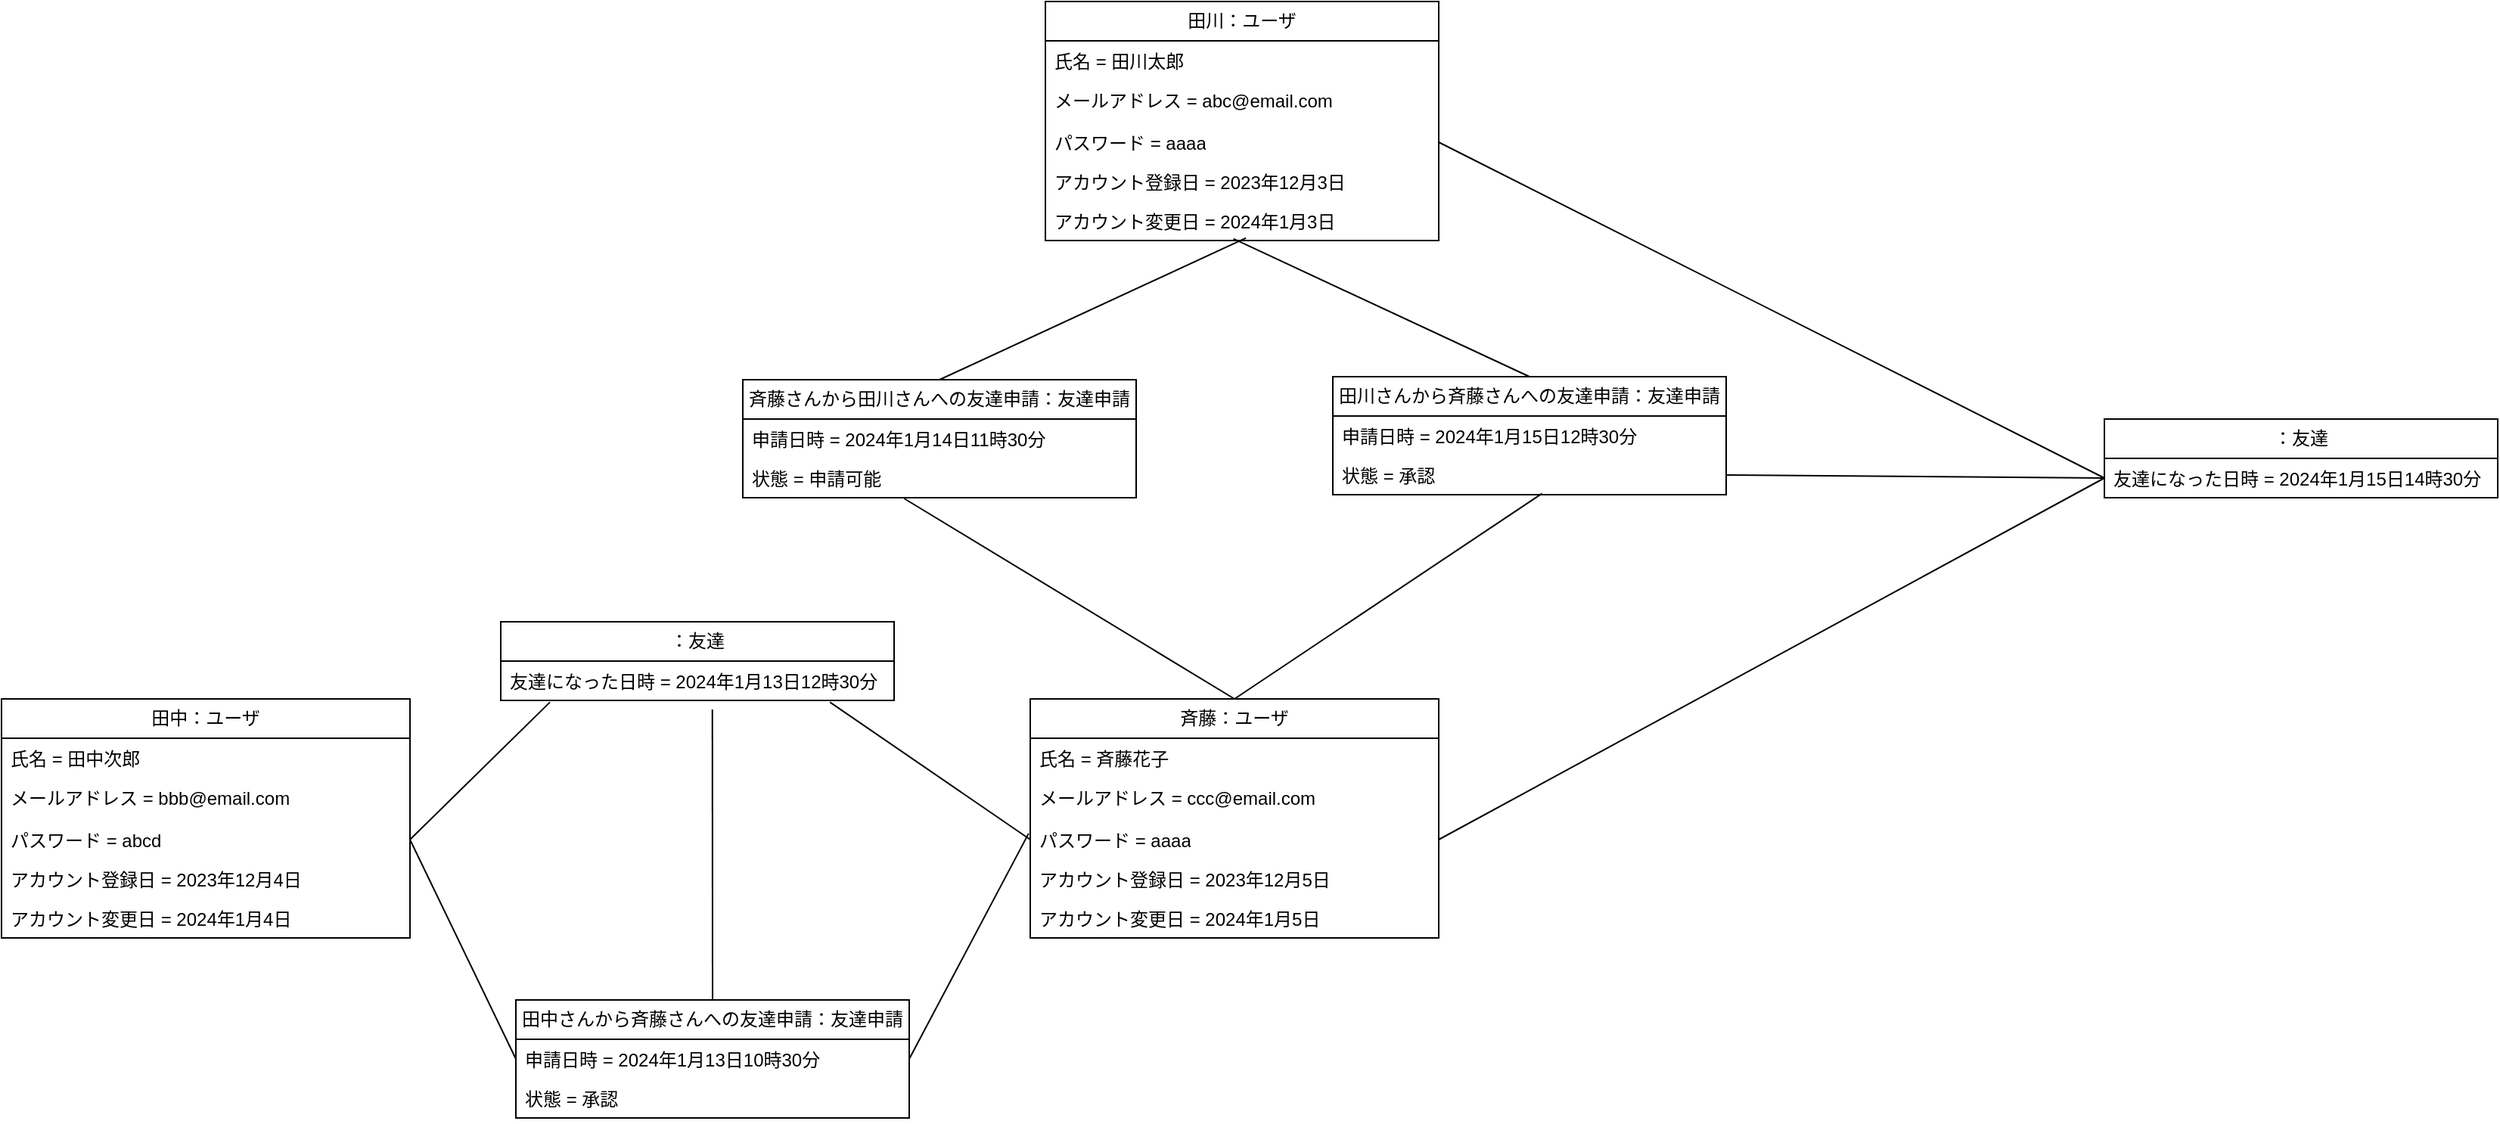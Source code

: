 <mxfile version="22.1.11" type="device">
  <diagram name="ページ1" id="yKGSKwx2iApxRbMb-iql">
    <mxGraphModel dx="1834" dy="1591" grid="1" gridSize="10" guides="1" tooltips="1" connect="1" arrows="1" fold="1" page="0" pageScale="1" pageWidth="827" pageHeight="1169" math="0" shadow="0">
      <root>
        <mxCell id="0" />
        <mxCell id="1" parent="0" />
        <mxCell id="5jU9OnGaMAhgYZFJMl4r-13" style="edgeStyle=none;curved=1;rounded=0;orthogonalLoop=1;jettySize=auto;html=1;exitX=0.5;exitY=0;exitDx=0;exitDy=0;entryX=0.538;entryY=1.231;entryDx=0;entryDy=0;fontSize=12;startSize=8;endSize=8;entryPerimeter=0;endArrow=none;endFill=0;" edge="1" parent="1" source="u8juwu7gdZ8zy1GhN_T0-1" target="5jU9OnGaMAhgYZFJMl4r-25">
          <mxGeometry relative="1" as="geometry">
            <mxPoint x="380" y="-170" as="targetPoint" />
          </mxGeometry>
        </mxCell>
        <mxCell id="u8juwu7gdZ8zy1GhN_T0-1" value="田中さんから斉藤さんへの友達申請：友達申請" style="swimlane;fontStyle=0;childLayout=stackLayout;horizontal=1;startSize=26;fillColor=none;horizontalStack=0;resizeParent=1;resizeParentMax=0;resizeLast=0;collapsible=1;marginBottom=0;whiteSpace=wrap;html=1;" parent="1" vertex="1">
          <mxGeometry x="250" y="-40" width="260" height="78" as="geometry" />
        </mxCell>
        <mxCell id="u8juwu7gdZ8zy1GhN_T0-2" value="申請日時 =&amp;nbsp;2024年1月13日10時30分" style="text;strokeColor=none;fillColor=none;align=left;verticalAlign=top;spacingLeft=4;spacingRight=4;overflow=hidden;rotatable=0;points=[[0,0.5],[1,0.5]];portConstraint=eastwest;whiteSpace=wrap;html=1;" parent="u8juwu7gdZ8zy1GhN_T0-1" vertex="1">
          <mxGeometry y="26" width="260" height="26" as="geometry" />
        </mxCell>
        <mxCell id="u8juwu7gdZ8zy1GhN_T0-3" value="状態 = 承認" style="text;strokeColor=none;fillColor=none;align=left;verticalAlign=top;spacingLeft=4;spacingRight=4;overflow=hidden;rotatable=0;points=[[0,0.5],[1,0.5]];portConstraint=eastwest;whiteSpace=wrap;html=1;" parent="u8juwu7gdZ8zy1GhN_T0-1" vertex="1">
          <mxGeometry y="52" width="260" height="26" as="geometry" />
        </mxCell>
        <mxCell id="u8juwu7gdZ8zy1GhN_T0-6" value="田中：ユーザ" style="swimlane;fontStyle=0;childLayout=stackLayout;horizontal=1;startSize=26;fillColor=none;horizontalStack=0;resizeParent=1;resizeParentMax=0;resizeLast=0;collapsible=1;marginBottom=0;whiteSpace=wrap;html=1;" parent="1" vertex="1">
          <mxGeometry x="-90" y="-239" width="270" height="158" as="geometry" />
        </mxCell>
        <mxCell id="u8juwu7gdZ8zy1GhN_T0-7" value="氏名 = 田中次郎" style="text;strokeColor=none;fillColor=none;align=left;verticalAlign=top;spacingLeft=4;spacingRight=4;overflow=hidden;rotatable=0;points=[[0,0.5],[1,0.5]];portConstraint=eastwest;whiteSpace=wrap;html=1;" parent="u8juwu7gdZ8zy1GhN_T0-6" vertex="1">
          <mxGeometry y="26" width="270" height="26" as="geometry" />
        </mxCell>
        <mxCell id="u8juwu7gdZ8zy1GhN_T0-8" value="メールアドレス = bbb@email.com" style="text;strokeColor=none;fillColor=none;align=left;verticalAlign=top;spacingLeft=4;spacingRight=4;overflow=hidden;rotatable=0;points=[[0,0.5],[1,0.5]];portConstraint=eastwest;whiteSpace=wrap;html=1;" parent="u8juwu7gdZ8zy1GhN_T0-6" vertex="1">
          <mxGeometry y="52" width="270" height="28" as="geometry" />
        </mxCell>
        <mxCell id="u8juwu7gdZ8zy1GhN_T0-9" value="パスワード = abcd" style="text;strokeColor=none;fillColor=none;align=left;verticalAlign=top;spacingLeft=4;spacingRight=4;overflow=hidden;rotatable=0;points=[[0,0.5],[1,0.5]];portConstraint=eastwest;whiteSpace=wrap;html=1;" parent="u8juwu7gdZ8zy1GhN_T0-6" vertex="1">
          <mxGeometry y="80" width="270" height="26" as="geometry" />
        </mxCell>
        <mxCell id="u8juwu7gdZ8zy1GhN_T0-10" value="アカウント登録日 = 2023年12月4日" style="text;strokeColor=none;fillColor=none;align=left;verticalAlign=top;spacingLeft=4;spacingRight=4;overflow=hidden;rotatable=0;points=[[0,0.5],[1,0.5]];portConstraint=eastwest;whiteSpace=wrap;html=1;" parent="u8juwu7gdZ8zy1GhN_T0-6" vertex="1">
          <mxGeometry y="106" width="270" height="26" as="geometry" />
        </mxCell>
        <mxCell id="u8juwu7gdZ8zy1GhN_T0-11" value="アカウント変更日 = 2024年1月4日" style="text;strokeColor=none;fillColor=none;align=left;verticalAlign=top;spacingLeft=4;spacingRight=4;overflow=hidden;rotatable=0;points=[[0,0.5],[1,0.5]];portConstraint=eastwest;whiteSpace=wrap;html=1;" parent="u8juwu7gdZ8zy1GhN_T0-6" vertex="1">
          <mxGeometry y="132" width="270" height="26" as="geometry" />
        </mxCell>
        <mxCell id="u8juwu7gdZ8zy1GhN_T0-12" value="斉藤：ユーザ" style="swimlane;fontStyle=0;childLayout=stackLayout;horizontal=1;startSize=26;fillColor=none;horizontalStack=0;resizeParent=1;resizeParentMax=0;resizeLast=0;collapsible=1;marginBottom=0;whiteSpace=wrap;html=1;" parent="1" vertex="1">
          <mxGeometry x="590" y="-239" width="270" height="158" as="geometry" />
        </mxCell>
        <mxCell id="u8juwu7gdZ8zy1GhN_T0-13" value="氏名 = 斉藤花子" style="text;strokeColor=none;fillColor=none;align=left;verticalAlign=top;spacingLeft=4;spacingRight=4;overflow=hidden;rotatable=0;points=[[0,0.5],[1,0.5]];portConstraint=eastwest;whiteSpace=wrap;html=1;" parent="u8juwu7gdZ8zy1GhN_T0-12" vertex="1">
          <mxGeometry y="26" width="270" height="26" as="geometry" />
        </mxCell>
        <mxCell id="u8juwu7gdZ8zy1GhN_T0-14" value="メールアドレス = ccc@email.com" style="text;strokeColor=none;fillColor=none;align=left;verticalAlign=top;spacingLeft=4;spacingRight=4;overflow=hidden;rotatable=0;points=[[0,0.5],[1,0.5]];portConstraint=eastwest;whiteSpace=wrap;html=1;" parent="u8juwu7gdZ8zy1GhN_T0-12" vertex="1">
          <mxGeometry y="52" width="270" height="28" as="geometry" />
        </mxCell>
        <mxCell id="u8juwu7gdZ8zy1GhN_T0-15" value="パスワード = aaaa" style="text;strokeColor=none;fillColor=none;align=left;verticalAlign=top;spacingLeft=4;spacingRight=4;overflow=hidden;rotatable=0;points=[[0,0.5],[1,0.5]];portConstraint=eastwest;whiteSpace=wrap;html=1;" parent="u8juwu7gdZ8zy1GhN_T0-12" vertex="1">
          <mxGeometry y="80" width="270" height="26" as="geometry" />
        </mxCell>
        <mxCell id="u8juwu7gdZ8zy1GhN_T0-16" value="アカウント登録日 = 2023年12月5日" style="text;strokeColor=none;fillColor=none;align=left;verticalAlign=top;spacingLeft=4;spacingRight=4;overflow=hidden;rotatable=0;points=[[0,0.5],[1,0.5]];portConstraint=eastwest;whiteSpace=wrap;html=1;" parent="u8juwu7gdZ8zy1GhN_T0-12" vertex="1">
          <mxGeometry y="106" width="270" height="26" as="geometry" />
        </mxCell>
        <mxCell id="u8juwu7gdZ8zy1GhN_T0-17" value="アカウント変更日 = 2024年1月5日" style="text;strokeColor=none;fillColor=none;align=left;verticalAlign=top;spacingLeft=4;spacingRight=4;overflow=hidden;rotatable=0;points=[[0,0.5],[1,0.5]];portConstraint=eastwest;whiteSpace=wrap;html=1;" parent="u8juwu7gdZ8zy1GhN_T0-12" vertex="1">
          <mxGeometry y="132" width="270" height="26" as="geometry" />
        </mxCell>
        <mxCell id="u8juwu7gdZ8zy1GhN_T0-18" style="edgeStyle=none;curved=1;rounded=0;orthogonalLoop=1;jettySize=auto;html=1;exitX=1;exitY=0.5;exitDx=0;exitDy=0;entryX=0;entryY=0.5;entryDx=0;entryDy=0;fontSize=12;startSize=8;endSize=8;endArrow=none;endFill=0;" parent="1" source="u8juwu7gdZ8zy1GhN_T0-9" target="u8juwu7gdZ8zy1GhN_T0-2" edge="1">
          <mxGeometry relative="1" as="geometry" />
        </mxCell>
        <mxCell id="u8juwu7gdZ8zy1GhN_T0-19" style="edgeStyle=none;curved=1;rounded=0;orthogonalLoop=1;jettySize=auto;html=1;exitX=1;exitY=0.5;exitDx=0;exitDy=0;entryX=-0.004;entryY=0.344;entryDx=0;entryDy=0;entryPerimeter=0;fontSize=12;startSize=8;endSize=8;endArrow=none;endFill=0;" parent="1" source="u8juwu7gdZ8zy1GhN_T0-2" target="u8juwu7gdZ8zy1GhN_T0-15" edge="1">
          <mxGeometry relative="1" as="geometry" />
        </mxCell>
        <mxCell id="t8nr99b3wxwpr4dsEBpK-1" value="田川：ユーザ" style="swimlane;fontStyle=0;childLayout=stackLayout;horizontal=1;startSize=26;fillColor=none;horizontalStack=0;resizeParent=1;resizeParentMax=0;resizeLast=0;collapsible=1;marginBottom=0;whiteSpace=wrap;html=1;" parent="1" vertex="1">
          <mxGeometry x="600" y="-700" width="260" height="158" as="geometry" />
        </mxCell>
        <mxCell id="t8nr99b3wxwpr4dsEBpK-2" value="氏名 = 田川太郎" style="text;strokeColor=none;fillColor=none;align=left;verticalAlign=top;spacingLeft=4;spacingRight=4;overflow=hidden;rotatable=0;points=[[0,0.5],[1,0.5]];portConstraint=eastwest;whiteSpace=wrap;html=1;" parent="t8nr99b3wxwpr4dsEBpK-1" vertex="1">
          <mxGeometry y="26" width="260" height="26" as="geometry" />
        </mxCell>
        <mxCell id="t8nr99b3wxwpr4dsEBpK-3" value="メールアドレス = abc@email.com" style="text;strokeColor=none;fillColor=none;align=left;verticalAlign=top;spacingLeft=4;spacingRight=4;overflow=hidden;rotatable=0;points=[[0,0.5],[1,0.5]];portConstraint=eastwest;whiteSpace=wrap;html=1;" parent="t8nr99b3wxwpr4dsEBpK-1" vertex="1">
          <mxGeometry y="52" width="260" height="28" as="geometry" />
        </mxCell>
        <mxCell id="t8nr99b3wxwpr4dsEBpK-4" value="パスワード = aaaa" style="text;strokeColor=none;fillColor=none;align=left;verticalAlign=top;spacingLeft=4;spacingRight=4;overflow=hidden;rotatable=0;points=[[0,0.5],[1,0.5]];portConstraint=eastwest;whiteSpace=wrap;html=1;" parent="t8nr99b3wxwpr4dsEBpK-1" vertex="1">
          <mxGeometry y="80" width="260" height="26" as="geometry" />
        </mxCell>
        <mxCell id="t8nr99b3wxwpr4dsEBpK-5" value="アカウント登録日 = 2023年12月3日" style="text;strokeColor=none;fillColor=none;align=left;verticalAlign=top;spacingLeft=4;spacingRight=4;overflow=hidden;rotatable=0;points=[[0,0.5],[1,0.5]];portConstraint=eastwest;whiteSpace=wrap;html=1;" parent="t8nr99b3wxwpr4dsEBpK-1" vertex="1">
          <mxGeometry y="106" width="260" height="26" as="geometry" />
        </mxCell>
        <mxCell id="t8nr99b3wxwpr4dsEBpK-6" value="アカウント変更日 = 2024年1月3日" style="text;strokeColor=none;fillColor=none;align=left;verticalAlign=top;spacingLeft=4;spacingRight=4;overflow=hidden;rotatable=0;points=[[0,0.5],[1,0.5]];portConstraint=eastwest;whiteSpace=wrap;html=1;" parent="t8nr99b3wxwpr4dsEBpK-1" vertex="1">
          <mxGeometry y="132" width="260" height="26" as="geometry" />
        </mxCell>
        <mxCell id="t8nr99b3wxwpr4dsEBpK-7" value="田川さんから斉藤さんへの友達申請：友達申請" style="swimlane;fontStyle=0;childLayout=stackLayout;horizontal=1;startSize=26;fillColor=none;horizontalStack=0;resizeParent=1;resizeParentMax=0;resizeLast=0;collapsible=1;marginBottom=0;whiteSpace=wrap;html=1;" parent="1" vertex="1">
          <mxGeometry x="790" y="-452" width="260" height="78" as="geometry" />
        </mxCell>
        <mxCell id="t8nr99b3wxwpr4dsEBpK-8" value="申請日時 =&amp;nbsp;2024年1月15日12時30分" style="text;strokeColor=none;fillColor=none;align=left;verticalAlign=top;spacingLeft=4;spacingRight=4;overflow=hidden;rotatable=0;points=[[0,0.5],[1,0.5]];portConstraint=eastwest;whiteSpace=wrap;html=1;" parent="t8nr99b3wxwpr4dsEBpK-7" vertex="1">
          <mxGeometry y="26" width="260" height="26" as="geometry" />
        </mxCell>
        <mxCell id="t8nr99b3wxwpr4dsEBpK-9" value="状態 = 承認" style="text;strokeColor=none;fillColor=none;align=left;verticalAlign=top;spacingLeft=4;spacingRight=4;overflow=hidden;rotatable=0;points=[[0,0.5],[1,0.5]];portConstraint=eastwest;whiteSpace=wrap;html=1;" parent="t8nr99b3wxwpr4dsEBpK-7" vertex="1">
          <mxGeometry y="52" width="260" height="26" as="geometry" />
        </mxCell>
        <mxCell id="t8nr99b3wxwpr4dsEBpK-12" value="斉藤さんから田川さんへの友達申請：友達申請" style="swimlane;fontStyle=0;childLayout=stackLayout;horizontal=1;startSize=26;fillColor=none;horizontalStack=0;resizeParent=1;resizeParentMax=0;resizeLast=0;collapsible=1;marginBottom=0;whiteSpace=wrap;html=1;" parent="1" vertex="1">
          <mxGeometry x="400" y="-450" width="260" height="78" as="geometry" />
        </mxCell>
        <mxCell id="t8nr99b3wxwpr4dsEBpK-13" value="申請日時 =&amp;nbsp;2024年1月14日11時30分" style="text;strokeColor=none;fillColor=none;align=left;verticalAlign=top;spacingLeft=4;spacingRight=4;overflow=hidden;rotatable=0;points=[[0,0.5],[1,0.5]];portConstraint=eastwest;whiteSpace=wrap;html=1;" parent="t8nr99b3wxwpr4dsEBpK-12" vertex="1">
          <mxGeometry y="26" width="260" height="26" as="geometry" />
        </mxCell>
        <mxCell id="t8nr99b3wxwpr4dsEBpK-14" value="状態 = 申請可能" style="text;strokeColor=none;fillColor=none;align=left;verticalAlign=top;spacingLeft=4;spacingRight=4;overflow=hidden;rotatable=0;points=[[0,0.5],[1,0.5]];portConstraint=eastwest;whiteSpace=wrap;html=1;" parent="t8nr99b3wxwpr4dsEBpK-12" vertex="1">
          <mxGeometry y="52" width="260" height="26" as="geometry" />
        </mxCell>
        <mxCell id="t8nr99b3wxwpr4dsEBpK-17" style="edgeStyle=none;curved=1;rounded=0;orthogonalLoop=1;jettySize=auto;html=1;exitX=0.5;exitY=0;exitDx=0;exitDy=0;entryX=0.41;entryY=1.019;entryDx=0;entryDy=0;entryPerimeter=0;fontSize=12;startSize=8;endSize=8;endArrow=none;endFill=0;" parent="1" source="u8juwu7gdZ8zy1GhN_T0-12" target="t8nr99b3wxwpr4dsEBpK-14" edge="1">
          <mxGeometry relative="1" as="geometry">
            <mxPoint x="513.62" y="-346.572" as="targetPoint" />
          </mxGeometry>
        </mxCell>
        <mxCell id="t8nr99b3wxwpr4dsEBpK-18" style="edgeStyle=none;curved=1;rounded=0;orthogonalLoop=1;jettySize=auto;html=1;exitX=0.5;exitY=0;exitDx=0;exitDy=0;entryX=0.532;entryY=0.968;entryDx=0;entryDy=0;entryPerimeter=0;fontSize=12;startSize=8;endSize=8;endArrow=none;endFill=0;" parent="1" source="u8juwu7gdZ8zy1GhN_T0-12" target="t8nr99b3wxwpr4dsEBpK-9" edge="1">
          <mxGeometry relative="1" as="geometry">
            <mxPoint x="930.14" y="-348.286" as="targetPoint" />
          </mxGeometry>
        </mxCell>
        <mxCell id="t8nr99b3wxwpr4dsEBpK-19" style="edgeStyle=none;curved=1;rounded=0;orthogonalLoop=1;jettySize=auto;html=1;exitX=0.5;exitY=0;exitDx=0;exitDy=0;fontSize=12;startSize=8;endSize=8;endArrow=none;endFill=0;entryX=0.478;entryY=0.955;entryDx=0;entryDy=0;entryPerimeter=0;" parent="1" source="t8nr99b3wxwpr4dsEBpK-7" target="t8nr99b3wxwpr4dsEBpK-6" edge="1">
          <mxGeometry relative="1" as="geometry">
            <mxPoint x="730" y="-540" as="targetPoint" />
          </mxGeometry>
        </mxCell>
        <mxCell id="t8nr99b3wxwpr4dsEBpK-20" style="edgeStyle=none;curved=1;rounded=0;orthogonalLoop=1;jettySize=auto;html=1;exitX=0.5;exitY=0;exitDx=0;exitDy=0;entryX=0.51;entryY=0.936;entryDx=0;entryDy=0;entryPerimeter=0;fontSize=12;startSize=8;endSize=8;endArrow=none;endFill=0;" parent="1" source="t8nr99b3wxwpr4dsEBpK-12" target="t8nr99b3wxwpr4dsEBpK-6" edge="1">
          <mxGeometry relative="1" as="geometry" />
        </mxCell>
        <mxCell id="5jU9OnGaMAhgYZFJMl4r-5" style="edgeStyle=none;curved=1;rounded=0;orthogonalLoop=1;jettySize=auto;html=1;exitX=1;exitY=0.5;exitDx=0;exitDy=0;entryX=0;entryY=0.5;entryDx=0;entryDy=0;fontSize=12;startSize=8;endSize=8;endArrow=none;endFill=0;" edge="1" parent="1" source="t8nr99b3wxwpr4dsEBpK-4" target="5jU9OnGaMAhgYZFJMl4r-21">
          <mxGeometry relative="1" as="geometry">
            <mxPoint x="1290" y="-411" as="targetPoint" />
          </mxGeometry>
        </mxCell>
        <mxCell id="5jU9OnGaMAhgYZFJMl4r-6" style="edgeStyle=none;curved=1;rounded=0;orthogonalLoop=1;jettySize=auto;html=1;exitX=1;exitY=0.5;exitDx=0;exitDy=0;fontSize=12;startSize=8;endSize=8;entryX=0;entryY=0.5;entryDx=0;entryDy=0;endArrow=none;endFill=0;" edge="1" parent="1" source="u8juwu7gdZ8zy1GhN_T0-15" target="5jU9OnGaMAhgYZFJMl4r-21">
          <mxGeometry relative="1" as="geometry">
            <mxPoint x="1283.33" y="-405.34" as="targetPoint" />
          </mxGeometry>
        </mxCell>
        <mxCell id="5jU9OnGaMAhgYZFJMl4r-8" style="edgeStyle=none;curved=1;rounded=0;orthogonalLoop=1;jettySize=auto;html=1;exitX=1;exitY=0.5;exitDx=0;exitDy=0;entryX=0;entryY=0.5;entryDx=0;entryDy=0;fontSize=12;startSize=8;endSize=8;endArrow=none;endFill=0;" edge="1" parent="1" source="t8nr99b3wxwpr4dsEBpK-9" target="5jU9OnGaMAhgYZFJMl4r-21">
          <mxGeometry relative="1" as="geometry">
            <mxPoint x="1290" y="-411" as="targetPoint" />
          </mxGeometry>
        </mxCell>
        <mxCell id="5jU9OnGaMAhgYZFJMl4r-15" style="edgeStyle=none;curved=1;rounded=0;orthogonalLoop=1;jettySize=auto;html=1;exitX=1;exitY=0.5;exitDx=0;exitDy=0;entryX=0.125;entryY=1.045;entryDx=0;entryDy=0;entryPerimeter=0;fontSize=12;startSize=8;endSize=8;endArrow=none;endFill=0;" edge="1" parent="1" source="u8juwu7gdZ8zy1GhN_T0-9" target="5jU9OnGaMAhgYZFJMl4r-25">
          <mxGeometry relative="1" as="geometry">
            <mxPoint x="243.32" y="-170.66" as="targetPoint" />
          </mxGeometry>
        </mxCell>
        <mxCell id="5jU9OnGaMAhgYZFJMl4r-16" style="edgeStyle=none;curved=1;rounded=0;orthogonalLoop=1;jettySize=auto;html=1;exitX=0;exitY=0.5;exitDx=0;exitDy=0;fontSize=12;startSize=8;endSize=8;entryX=0.837;entryY=1.045;entryDx=0;entryDy=0;entryPerimeter=0;endArrow=none;endFill=0;" edge="1" parent="1" source="u8juwu7gdZ8zy1GhN_T0-15" target="5jU9OnGaMAhgYZFJMl4r-25">
          <mxGeometry relative="1" as="geometry">
            <mxPoint x="460.769" y="-170" as="targetPoint" />
          </mxGeometry>
        </mxCell>
        <mxCell id="5jU9OnGaMAhgYZFJMl4r-17" value="：友達" style="swimlane;fontStyle=0;childLayout=stackLayout;horizontal=1;startSize=26;fillColor=none;horizontalStack=0;resizeParent=1;resizeParentMax=0;resizeLast=0;collapsible=1;marginBottom=0;whiteSpace=wrap;html=1;" vertex="1" parent="1">
          <mxGeometry x="1300" y="-424" width="260" height="52" as="geometry" />
        </mxCell>
        <mxCell id="5jU9OnGaMAhgYZFJMl4r-21" value="友達になった日時 =&amp;nbsp;2024年1月15日14時30分" style="text;strokeColor=none;fillColor=none;align=left;verticalAlign=top;spacingLeft=4;spacingRight=4;overflow=hidden;rotatable=0;points=[[0,0.5],[1,0.5]];portConstraint=eastwest;whiteSpace=wrap;html=1;" vertex="1" parent="5jU9OnGaMAhgYZFJMl4r-17">
          <mxGeometry y="26" width="260" height="26" as="geometry" />
        </mxCell>
        <mxCell id="5jU9OnGaMAhgYZFJMl4r-22" value="：友達" style="swimlane;fontStyle=0;childLayout=stackLayout;horizontal=1;startSize=26;fillColor=none;horizontalStack=0;resizeParent=1;resizeParentMax=0;resizeLast=0;collapsible=1;marginBottom=0;whiteSpace=wrap;html=1;" vertex="1" parent="1">
          <mxGeometry x="240" y="-290" width="260" height="52" as="geometry" />
        </mxCell>
        <mxCell id="5jU9OnGaMAhgYZFJMl4r-25" value="友達になった日時 =&amp;nbsp;2024年1月13日12時30分" style="text;strokeColor=none;fillColor=none;align=left;verticalAlign=top;spacingLeft=4;spacingRight=4;overflow=hidden;rotatable=0;points=[[0,0.5],[1,0.5]];portConstraint=eastwest;whiteSpace=wrap;html=1;" vertex="1" parent="5jU9OnGaMAhgYZFJMl4r-22">
          <mxGeometry y="26" width="260" height="26" as="geometry" />
        </mxCell>
      </root>
    </mxGraphModel>
  </diagram>
</mxfile>
